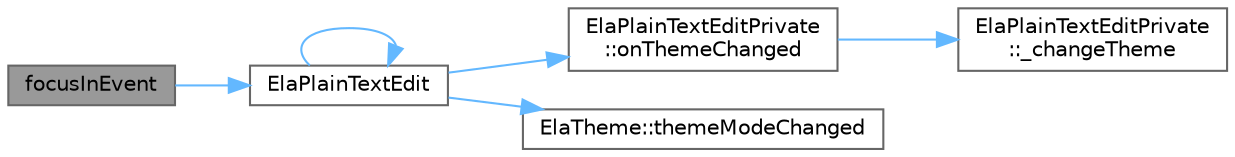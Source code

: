 digraph "focusInEvent"
{
 // LATEX_PDF_SIZE
  bgcolor="transparent";
  edge [fontname=Helvetica,fontsize=10,labelfontname=Helvetica,labelfontsize=10];
  node [fontname=Helvetica,fontsize=10,shape=box,height=0.2,width=0.4];
  rankdir="LR";
  Node1 [id="Node000001",label="focusInEvent",height=0.2,width=0.4,color="gray40", fillcolor="grey60", style="filled", fontcolor="black",tooltip="焦点进入事件处理"];
  Node1 -> Node2 [id="edge1_Node000001_Node000002",color="steelblue1",style="solid",tooltip=" "];
  Node2 [id="Node000002",label="ElaPlainTextEdit",height=0.2,width=0.4,color="grey40", fillcolor="white", style="filled",URL="$class_ela_plain_text_edit.html#a312bf86030663f9d51c6e2b9e0e94e85",tooltip="构造函数，初始化纯文本编辑框"];
  Node2 -> Node2 [id="edge2_Node000002_Node000002",color="steelblue1",style="solid",tooltip=" "];
  Node2 -> Node3 [id="edge3_Node000002_Node000003",color="steelblue1",style="solid",tooltip=" "];
  Node3 [id="Node000003",label="ElaPlainTextEditPrivate\l::onThemeChanged",height=0.2,width=0.4,color="grey40", fillcolor="white", style="filled",URL="$class_ela_plain_text_edit_private.html#acf666a8d5ef3e8a42f3c41d767d252db",tooltip="主题切换事件处理"];
  Node3 -> Node4 [id="edge4_Node000003_Node000004",color="steelblue1",style="solid",tooltip=" "];
  Node4 [id="Node000004",label="ElaPlainTextEditPrivate\l::_changeTheme",height=0.2,width=0.4,color="grey40", fillcolor="white", style="filled",URL="$class_ela_plain_text_edit_private.html#a9b03deaf658f6c6f614d0dba062b07a5",tooltip="更改主题"];
  Node2 -> Node5 [id="edge5_Node000002_Node000005",color="steelblue1",style="solid",tooltip=" "];
  Node5 [id="Node000005",label="ElaTheme::themeModeChanged",height=0.2,width=0.4,color="grey40", fillcolor="white", style="filled",URL="$class_ela_theme.html#a05ec2e3192ae77de87b167093330d9ba",tooltip="主题模式更改信号"];
}
